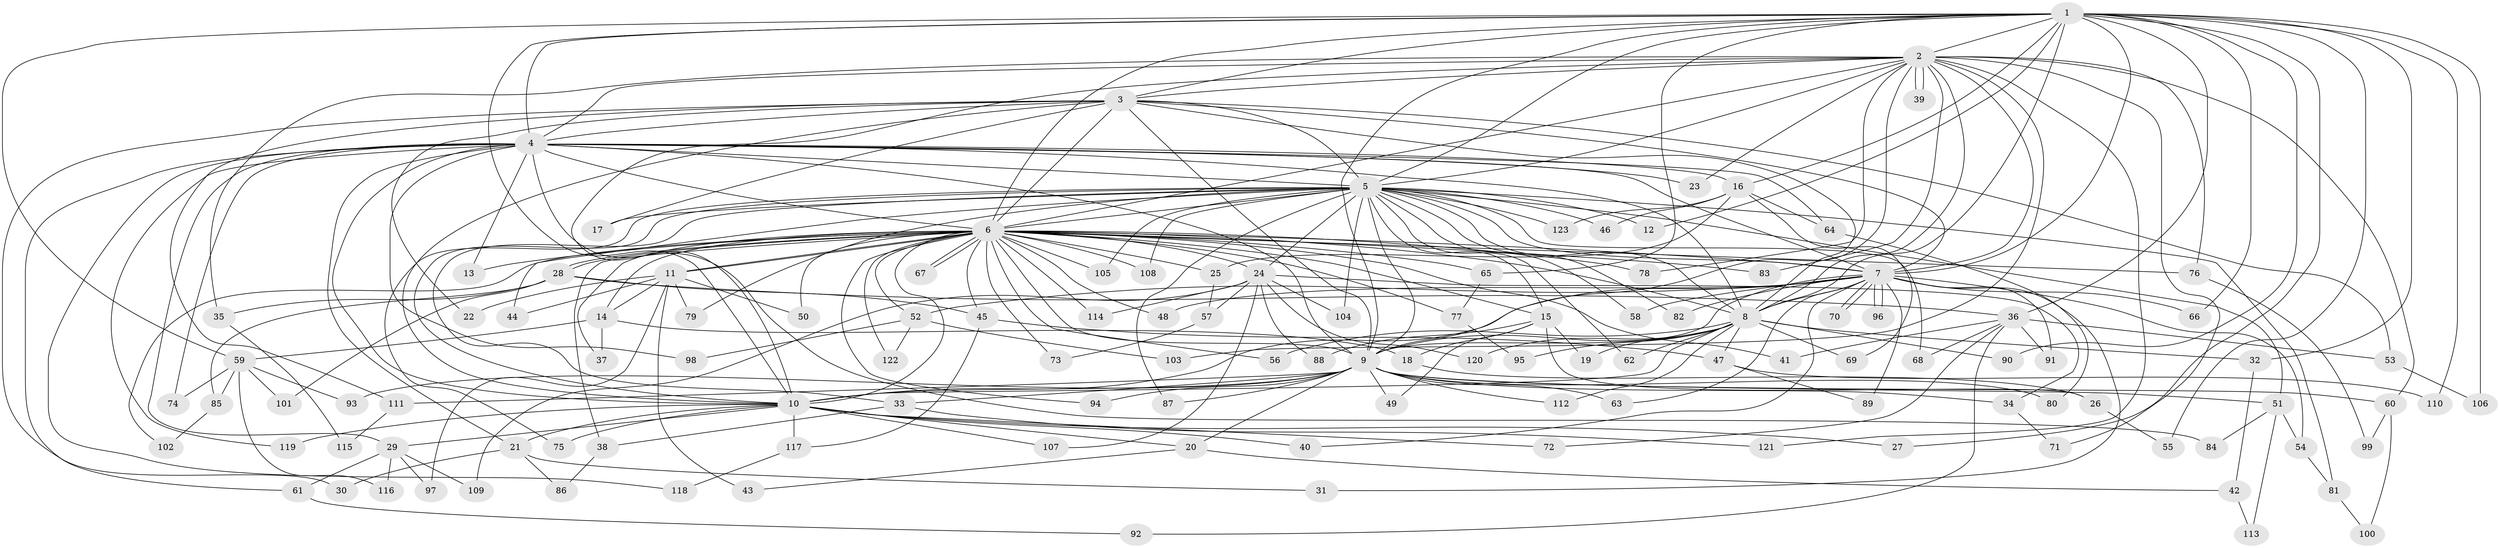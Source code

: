 // Generated by graph-tools (version 1.1) at 2025/13/03/09/25 04:13:54]
// undirected, 123 vertices, 271 edges
graph export_dot {
graph [start="1"]
  node [color=gray90,style=filled];
  1;
  2;
  3;
  4;
  5;
  6;
  7;
  8;
  9;
  10;
  11;
  12;
  13;
  14;
  15;
  16;
  17;
  18;
  19;
  20;
  21;
  22;
  23;
  24;
  25;
  26;
  27;
  28;
  29;
  30;
  31;
  32;
  33;
  34;
  35;
  36;
  37;
  38;
  39;
  40;
  41;
  42;
  43;
  44;
  45;
  46;
  47;
  48;
  49;
  50;
  51;
  52;
  53;
  54;
  55;
  56;
  57;
  58;
  59;
  60;
  61;
  62;
  63;
  64;
  65;
  66;
  67;
  68;
  69;
  70;
  71;
  72;
  73;
  74;
  75;
  76;
  77;
  78;
  79;
  80;
  81;
  82;
  83;
  84;
  85;
  86;
  87;
  88;
  89;
  90;
  91;
  92;
  93;
  94;
  95;
  96;
  97;
  98;
  99;
  100;
  101;
  102;
  103;
  104;
  105;
  106;
  107;
  108;
  109;
  110;
  111;
  112;
  113;
  114;
  115;
  116;
  117;
  118;
  119;
  120;
  121;
  122;
  123;
  1 -- 2;
  1 -- 3;
  1 -- 4;
  1 -- 5;
  1 -- 6;
  1 -- 7;
  1 -- 8;
  1 -- 9;
  1 -- 10;
  1 -- 12;
  1 -- 16;
  1 -- 27;
  1 -- 32;
  1 -- 36;
  1 -- 55;
  1 -- 59;
  1 -- 65;
  1 -- 66;
  1 -- 90;
  1 -- 106;
  1 -- 110;
  2 -- 3;
  2 -- 4;
  2 -- 5;
  2 -- 6;
  2 -- 7;
  2 -- 8;
  2 -- 9;
  2 -- 10;
  2 -- 23;
  2 -- 35;
  2 -- 39;
  2 -- 39;
  2 -- 60;
  2 -- 71;
  2 -- 76;
  2 -- 78;
  2 -- 83;
  2 -- 103;
  2 -- 121;
  3 -- 4;
  3 -- 5;
  3 -- 6;
  3 -- 7;
  3 -- 8;
  3 -- 9;
  3 -- 10;
  3 -- 17;
  3 -- 22;
  3 -- 30;
  3 -- 53;
  3 -- 111;
  4 -- 5;
  4 -- 6;
  4 -- 7;
  4 -- 8;
  4 -- 9;
  4 -- 10;
  4 -- 13;
  4 -- 16;
  4 -- 21;
  4 -- 23;
  4 -- 29;
  4 -- 61;
  4 -- 64;
  4 -- 74;
  4 -- 84;
  4 -- 98;
  4 -- 118;
  4 -- 119;
  5 -- 6;
  5 -- 7;
  5 -- 8;
  5 -- 9;
  5 -- 10;
  5 -- 12;
  5 -- 15;
  5 -- 17;
  5 -- 24;
  5 -- 33;
  5 -- 44;
  5 -- 46;
  5 -- 51;
  5 -- 58;
  5 -- 62;
  5 -- 68;
  5 -- 75;
  5 -- 79;
  5 -- 81;
  5 -- 82;
  5 -- 87;
  5 -- 104;
  5 -- 105;
  5 -- 108;
  5 -- 123;
  6 -- 7;
  6 -- 8;
  6 -- 9;
  6 -- 10;
  6 -- 11;
  6 -- 11;
  6 -- 13;
  6 -- 14;
  6 -- 15;
  6 -- 24;
  6 -- 25;
  6 -- 28;
  6 -- 28;
  6 -- 37;
  6 -- 38;
  6 -- 41;
  6 -- 45;
  6 -- 48;
  6 -- 50;
  6 -- 52;
  6 -- 56;
  6 -- 65;
  6 -- 67;
  6 -- 67;
  6 -- 73;
  6 -- 76;
  6 -- 77;
  6 -- 78;
  6 -- 83;
  6 -- 94;
  6 -- 102;
  6 -- 105;
  6 -- 108;
  6 -- 114;
  6 -- 122;
  7 -- 8;
  7 -- 9;
  7 -- 10;
  7 -- 31;
  7 -- 40;
  7 -- 48;
  7 -- 52;
  7 -- 54;
  7 -- 58;
  7 -- 63;
  7 -- 66;
  7 -- 70;
  7 -- 70;
  7 -- 82;
  7 -- 89;
  7 -- 91;
  7 -- 96;
  7 -- 96;
  8 -- 9;
  8 -- 10;
  8 -- 19;
  8 -- 32;
  8 -- 47;
  8 -- 56;
  8 -- 62;
  8 -- 69;
  8 -- 90;
  8 -- 95;
  8 -- 112;
  8 -- 120;
  9 -- 10;
  9 -- 20;
  9 -- 33;
  9 -- 34;
  9 -- 49;
  9 -- 51;
  9 -- 60;
  9 -- 63;
  9 -- 80;
  9 -- 87;
  9 -- 93;
  9 -- 94;
  9 -- 111;
  9 -- 112;
  10 -- 20;
  10 -- 21;
  10 -- 27;
  10 -- 29;
  10 -- 40;
  10 -- 72;
  10 -- 75;
  10 -- 107;
  10 -- 117;
  10 -- 119;
  11 -- 14;
  11 -- 22;
  11 -- 43;
  11 -- 44;
  11 -- 50;
  11 -- 79;
  11 -- 97;
  14 -- 18;
  14 -- 37;
  14 -- 59;
  15 -- 18;
  15 -- 19;
  15 -- 26;
  15 -- 49;
  15 -- 88;
  16 -- 25;
  16 -- 46;
  16 -- 64;
  16 -- 69;
  16 -- 123;
  18 -- 26;
  20 -- 42;
  20 -- 43;
  21 -- 30;
  21 -- 31;
  21 -- 86;
  24 -- 34;
  24 -- 57;
  24 -- 88;
  24 -- 104;
  24 -- 107;
  24 -- 109;
  24 -- 114;
  24 -- 120;
  25 -- 57;
  26 -- 55;
  28 -- 35;
  28 -- 36;
  28 -- 45;
  28 -- 85;
  28 -- 101;
  29 -- 61;
  29 -- 97;
  29 -- 109;
  29 -- 116;
  32 -- 42;
  33 -- 38;
  33 -- 121;
  34 -- 71;
  35 -- 115;
  36 -- 41;
  36 -- 53;
  36 -- 68;
  36 -- 72;
  36 -- 91;
  36 -- 92;
  38 -- 86;
  42 -- 113;
  45 -- 47;
  45 -- 117;
  47 -- 89;
  47 -- 110;
  51 -- 54;
  51 -- 84;
  51 -- 113;
  52 -- 98;
  52 -- 103;
  52 -- 122;
  53 -- 106;
  54 -- 81;
  57 -- 73;
  59 -- 74;
  59 -- 85;
  59 -- 93;
  59 -- 101;
  59 -- 116;
  60 -- 99;
  60 -- 100;
  61 -- 92;
  64 -- 80;
  65 -- 77;
  76 -- 99;
  77 -- 95;
  81 -- 100;
  85 -- 102;
  111 -- 115;
  117 -- 118;
}
